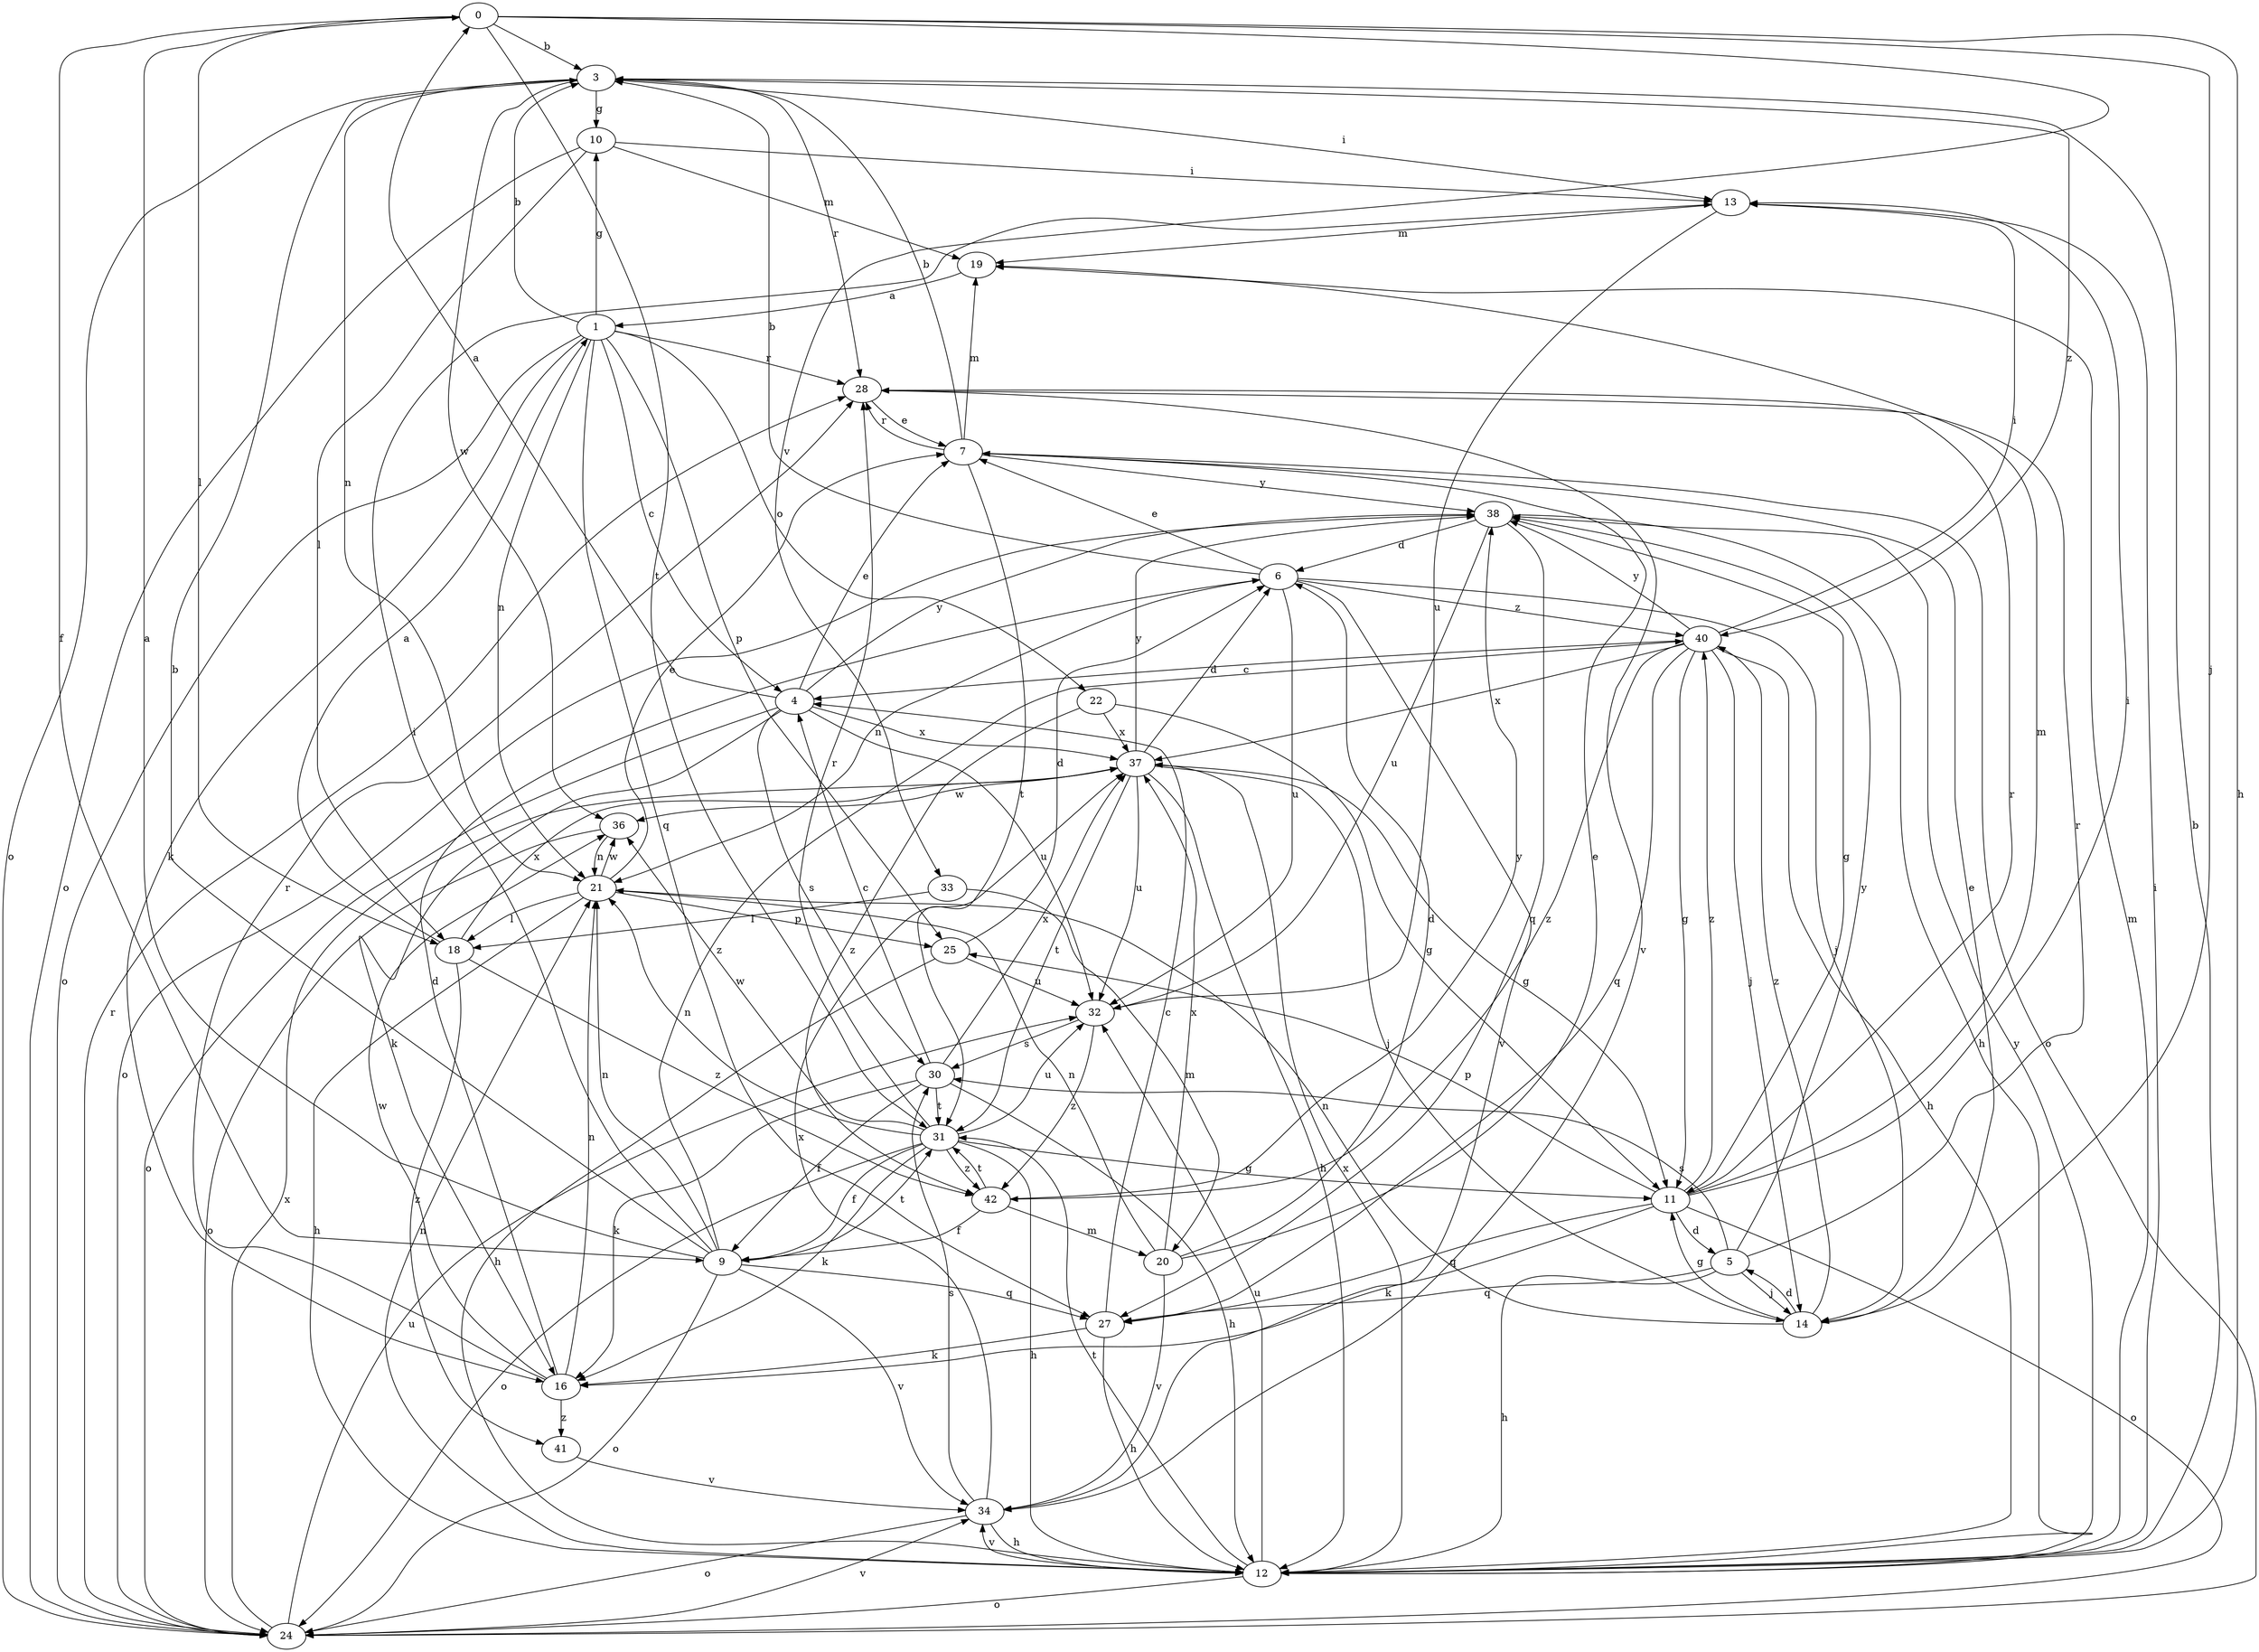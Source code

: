 strict digraph  {
0;
1;
3;
4;
5;
6;
7;
9;
10;
11;
12;
13;
14;
16;
18;
19;
20;
21;
22;
24;
25;
27;
28;
30;
31;
32;
33;
34;
36;
37;
38;
40;
41;
42;
0 -> 3  [label=b];
0 -> 9  [label=f];
0 -> 12  [label=h];
0 -> 14  [label=j];
0 -> 18  [label=l];
0 -> 31  [label=t];
0 -> 33  [label=v];
1 -> 3  [label=b];
1 -> 4  [label=c];
1 -> 10  [label=g];
1 -> 16  [label=k];
1 -> 21  [label=n];
1 -> 22  [label=o];
1 -> 24  [label=o];
1 -> 25  [label=p];
1 -> 27  [label=q];
1 -> 28  [label=r];
3 -> 10  [label=g];
3 -> 13  [label=i];
3 -> 21  [label=n];
3 -> 24  [label=o];
3 -> 28  [label=r];
3 -> 36  [label=w];
3 -> 40  [label=z];
4 -> 0  [label=a];
4 -> 7  [label=e];
4 -> 16  [label=k];
4 -> 24  [label=o];
4 -> 30  [label=s];
4 -> 32  [label=u];
4 -> 37  [label=x];
4 -> 38  [label=y];
5 -> 12  [label=h];
5 -> 14  [label=j];
5 -> 27  [label=q];
5 -> 28  [label=r];
5 -> 30  [label=s];
5 -> 38  [label=y];
6 -> 3  [label=b];
6 -> 7  [label=e];
6 -> 14  [label=j];
6 -> 21  [label=n];
6 -> 32  [label=u];
6 -> 34  [label=v];
6 -> 40  [label=z];
7 -> 3  [label=b];
7 -> 19  [label=m];
7 -> 24  [label=o];
7 -> 28  [label=r];
7 -> 31  [label=t];
7 -> 38  [label=y];
9 -> 0  [label=a];
9 -> 3  [label=b];
9 -> 13  [label=i];
9 -> 21  [label=n];
9 -> 24  [label=o];
9 -> 27  [label=q];
9 -> 31  [label=t];
9 -> 34  [label=v];
9 -> 40  [label=z];
10 -> 13  [label=i];
10 -> 18  [label=l];
10 -> 19  [label=m];
10 -> 24  [label=o];
11 -> 5  [label=d];
11 -> 13  [label=i];
11 -> 16  [label=k];
11 -> 19  [label=m];
11 -> 24  [label=o];
11 -> 25  [label=p];
11 -> 27  [label=q];
11 -> 28  [label=r];
11 -> 40  [label=z];
12 -> 3  [label=b];
12 -> 13  [label=i];
12 -> 19  [label=m];
12 -> 21  [label=n];
12 -> 24  [label=o];
12 -> 31  [label=t];
12 -> 32  [label=u];
12 -> 34  [label=v];
12 -> 37  [label=x];
12 -> 38  [label=y];
13 -> 19  [label=m];
13 -> 32  [label=u];
14 -> 5  [label=d];
14 -> 7  [label=e];
14 -> 11  [label=g];
14 -> 21  [label=n];
14 -> 40  [label=z];
16 -> 6  [label=d];
16 -> 21  [label=n];
16 -> 28  [label=r];
16 -> 36  [label=w];
16 -> 41  [label=z];
18 -> 1  [label=a];
18 -> 37  [label=x];
18 -> 41  [label=z];
18 -> 42  [label=z];
19 -> 1  [label=a];
20 -> 6  [label=d];
20 -> 7  [label=e];
20 -> 21  [label=n];
20 -> 34  [label=v];
20 -> 37  [label=x];
21 -> 7  [label=e];
21 -> 12  [label=h];
21 -> 18  [label=l];
21 -> 25  [label=p];
21 -> 36  [label=w];
22 -> 11  [label=g];
22 -> 37  [label=x];
22 -> 42  [label=z];
24 -> 28  [label=r];
24 -> 32  [label=u];
24 -> 34  [label=v];
24 -> 37  [label=x];
25 -> 6  [label=d];
25 -> 12  [label=h];
25 -> 32  [label=u];
27 -> 4  [label=c];
27 -> 12  [label=h];
27 -> 16  [label=k];
28 -> 7  [label=e];
28 -> 34  [label=v];
30 -> 4  [label=c];
30 -> 9  [label=f];
30 -> 12  [label=h];
30 -> 16  [label=k];
30 -> 31  [label=t];
30 -> 37  [label=x];
31 -> 9  [label=f];
31 -> 11  [label=g];
31 -> 12  [label=h];
31 -> 16  [label=k];
31 -> 21  [label=n];
31 -> 24  [label=o];
31 -> 28  [label=r];
31 -> 32  [label=u];
31 -> 36  [label=w];
31 -> 42  [label=z];
32 -> 30  [label=s];
32 -> 42  [label=z];
33 -> 18  [label=l];
33 -> 20  [label=m];
34 -> 12  [label=h];
34 -> 24  [label=o];
34 -> 30  [label=s];
34 -> 37  [label=x];
36 -> 21  [label=n];
36 -> 24  [label=o];
37 -> 6  [label=d];
37 -> 11  [label=g];
37 -> 12  [label=h];
37 -> 14  [label=j];
37 -> 31  [label=t];
37 -> 32  [label=u];
37 -> 36  [label=w];
37 -> 38  [label=y];
38 -> 6  [label=d];
38 -> 11  [label=g];
38 -> 12  [label=h];
38 -> 24  [label=o];
38 -> 27  [label=q];
38 -> 32  [label=u];
40 -> 4  [label=c];
40 -> 11  [label=g];
40 -> 12  [label=h];
40 -> 13  [label=i];
40 -> 14  [label=j];
40 -> 27  [label=q];
40 -> 37  [label=x];
40 -> 38  [label=y];
40 -> 42  [label=z];
41 -> 34  [label=v];
42 -> 9  [label=f];
42 -> 20  [label=m];
42 -> 31  [label=t];
42 -> 38  [label=y];
}

